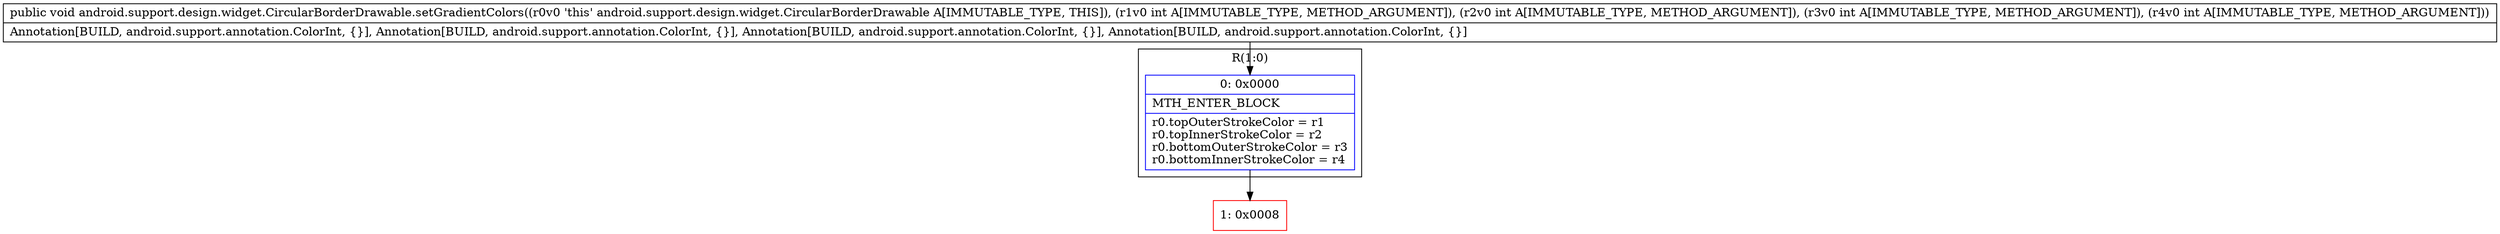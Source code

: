 digraph "CFG forandroid.support.design.widget.CircularBorderDrawable.setGradientColors(IIII)V" {
subgraph cluster_Region_1337467202 {
label = "R(1:0)";
node [shape=record,color=blue];
Node_0 [shape=record,label="{0\:\ 0x0000|MTH_ENTER_BLOCK\l|r0.topOuterStrokeColor = r1\lr0.topInnerStrokeColor = r2\lr0.bottomOuterStrokeColor = r3\lr0.bottomInnerStrokeColor = r4\l}"];
}
Node_1 [shape=record,color=red,label="{1\:\ 0x0008}"];
MethodNode[shape=record,label="{public void android.support.design.widget.CircularBorderDrawable.setGradientColors((r0v0 'this' android.support.design.widget.CircularBorderDrawable A[IMMUTABLE_TYPE, THIS]), (r1v0 int A[IMMUTABLE_TYPE, METHOD_ARGUMENT]), (r2v0 int A[IMMUTABLE_TYPE, METHOD_ARGUMENT]), (r3v0 int A[IMMUTABLE_TYPE, METHOD_ARGUMENT]), (r4v0 int A[IMMUTABLE_TYPE, METHOD_ARGUMENT]))  | Annotation[BUILD, android.support.annotation.ColorInt, \{\}], Annotation[BUILD, android.support.annotation.ColorInt, \{\}], Annotation[BUILD, android.support.annotation.ColorInt, \{\}], Annotation[BUILD, android.support.annotation.ColorInt, \{\}]\l}"];
MethodNode -> Node_0;
Node_0 -> Node_1;
}

